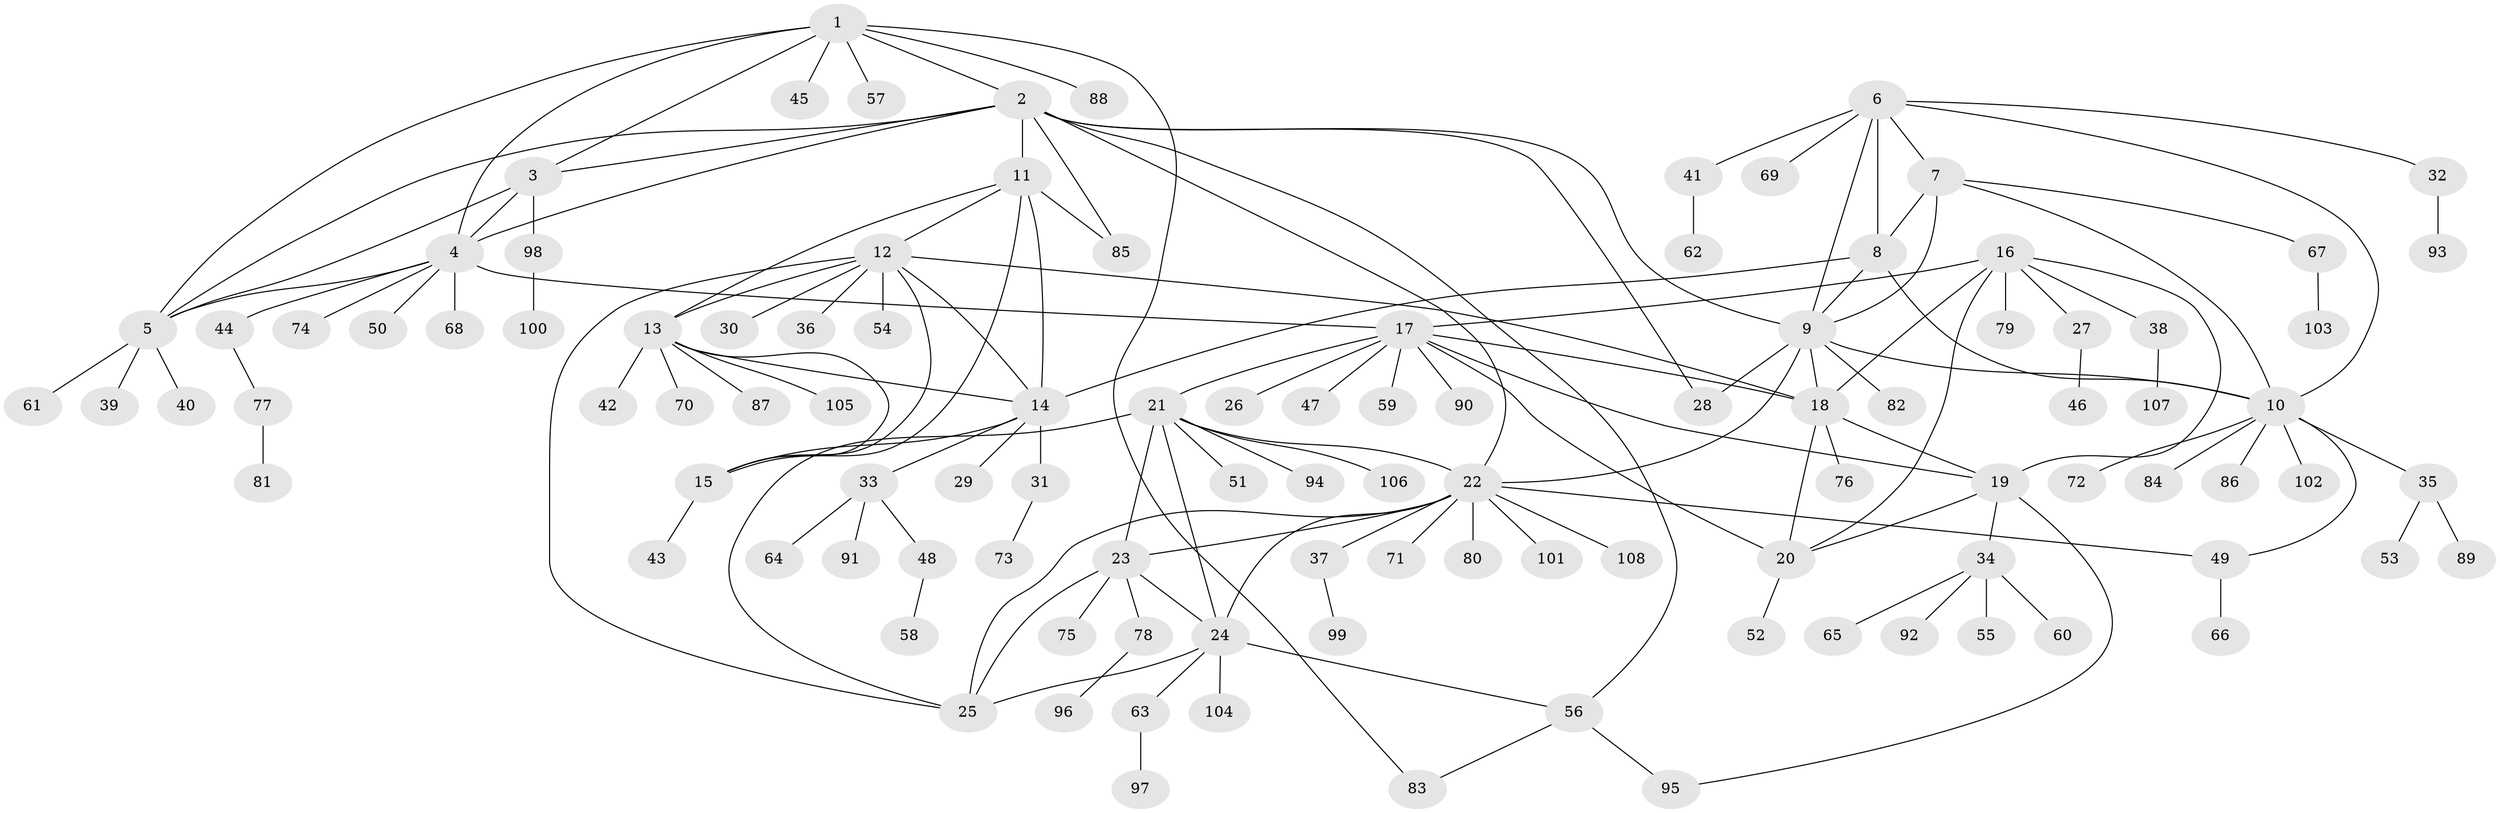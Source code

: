 // coarse degree distribution, {10: 0.024691358024691357, 6: 0.08641975308641975, 7: 0.04938271604938271, 8: 0.037037037037037035, 5: 0.024691358024691357, 9: 0.012345679012345678, 4: 0.024691358024691357, 1: 0.6172839506172839, 2: 0.08641975308641975, 3: 0.037037037037037035}
// Generated by graph-tools (version 1.1) at 2025/24/03/03/25 07:24:17]
// undirected, 108 vertices, 149 edges
graph export_dot {
graph [start="1"]
  node [color=gray90,style=filled];
  1;
  2;
  3;
  4;
  5;
  6;
  7;
  8;
  9;
  10;
  11;
  12;
  13;
  14;
  15;
  16;
  17;
  18;
  19;
  20;
  21;
  22;
  23;
  24;
  25;
  26;
  27;
  28;
  29;
  30;
  31;
  32;
  33;
  34;
  35;
  36;
  37;
  38;
  39;
  40;
  41;
  42;
  43;
  44;
  45;
  46;
  47;
  48;
  49;
  50;
  51;
  52;
  53;
  54;
  55;
  56;
  57;
  58;
  59;
  60;
  61;
  62;
  63;
  64;
  65;
  66;
  67;
  68;
  69;
  70;
  71;
  72;
  73;
  74;
  75;
  76;
  77;
  78;
  79;
  80;
  81;
  82;
  83;
  84;
  85;
  86;
  87;
  88;
  89;
  90;
  91;
  92;
  93;
  94;
  95;
  96;
  97;
  98;
  99;
  100;
  101;
  102;
  103;
  104;
  105;
  106;
  107;
  108;
  1 -- 2;
  1 -- 3;
  1 -- 4;
  1 -- 5;
  1 -- 45;
  1 -- 57;
  1 -- 83;
  1 -- 88;
  2 -- 3;
  2 -- 4;
  2 -- 5;
  2 -- 9;
  2 -- 11;
  2 -- 22;
  2 -- 28;
  2 -- 56;
  2 -- 85;
  3 -- 4;
  3 -- 5;
  3 -- 98;
  4 -- 5;
  4 -- 17;
  4 -- 44;
  4 -- 50;
  4 -- 68;
  4 -- 74;
  5 -- 39;
  5 -- 40;
  5 -- 61;
  6 -- 7;
  6 -- 8;
  6 -- 9;
  6 -- 10;
  6 -- 32;
  6 -- 41;
  6 -- 69;
  7 -- 8;
  7 -- 9;
  7 -- 10;
  7 -- 67;
  8 -- 9;
  8 -- 10;
  8 -- 14;
  9 -- 10;
  9 -- 18;
  9 -- 22;
  9 -- 28;
  9 -- 82;
  10 -- 35;
  10 -- 49;
  10 -- 72;
  10 -- 84;
  10 -- 86;
  10 -- 102;
  11 -- 12;
  11 -- 13;
  11 -- 14;
  11 -- 15;
  11 -- 85;
  12 -- 13;
  12 -- 14;
  12 -- 15;
  12 -- 18;
  12 -- 25;
  12 -- 30;
  12 -- 36;
  12 -- 54;
  13 -- 14;
  13 -- 15;
  13 -- 42;
  13 -- 70;
  13 -- 87;
  13 -- 105;
  14 -- 15;
  14 -- 29;
  14 -- 31;
  14 -- 33;
  15 -- 43;
  16 -- 17;
  16 -- 18;
  16 -- 19;
  16 -- 20;
  16 -- 27;
  16 -- 38;
  16 -- 79;
  17 -- 18;
  17 -- 19;
  17 -- 20;
  17 -- 21;
  17 -- 26;
  17 -- 47;
  17 -- 59;
  17 -- 90;
  18 -- 19;
  18 -- 20;
  18 -- 76;
  19 -- 20;
  19 -- 34;
  19 -- 95;
  20 -- 52;
  21 -- 22;
  21 -- 23;
  21 -- 24;
  21 -- 25;
  21 -- 51;
  21 -- 94;
  21 -- 106;
  22 -- 23;
  22 -- 24;
  22 -- 25;
  22 -- 37;
  22 -- 49;
  22 -- 71;
  22 -- 80;
  22 -- 101;
  22 -- 108;
  23 -- 24;
  23 -- 25;
  23 -- 75;
  23 -- 78;
  24 -- 25;
  24 -- 56;
  24 -- 63;
  24 -- 104;
  27 -- 46;
  31 -- 73;
  32 -- 93;
  33 -- 48;
  33 -- 64;
  33 -- 91;
  34 -- 55;
  34 -- 60;
  34 -- 65;
  34 -- 92;
  35 -- 53;
  35 -- 89;
  37 -- 99;
  38 -- 107;
  41 -- 62;
  44 -- 77;
  48 -- 58;
  49 -- 66;
  56 -- 83;
  56 -- 95;
  63 -- 97;
  67 -- 103;
  77 -- 81;
  78 -- 96;
  98 -- 100;
}
